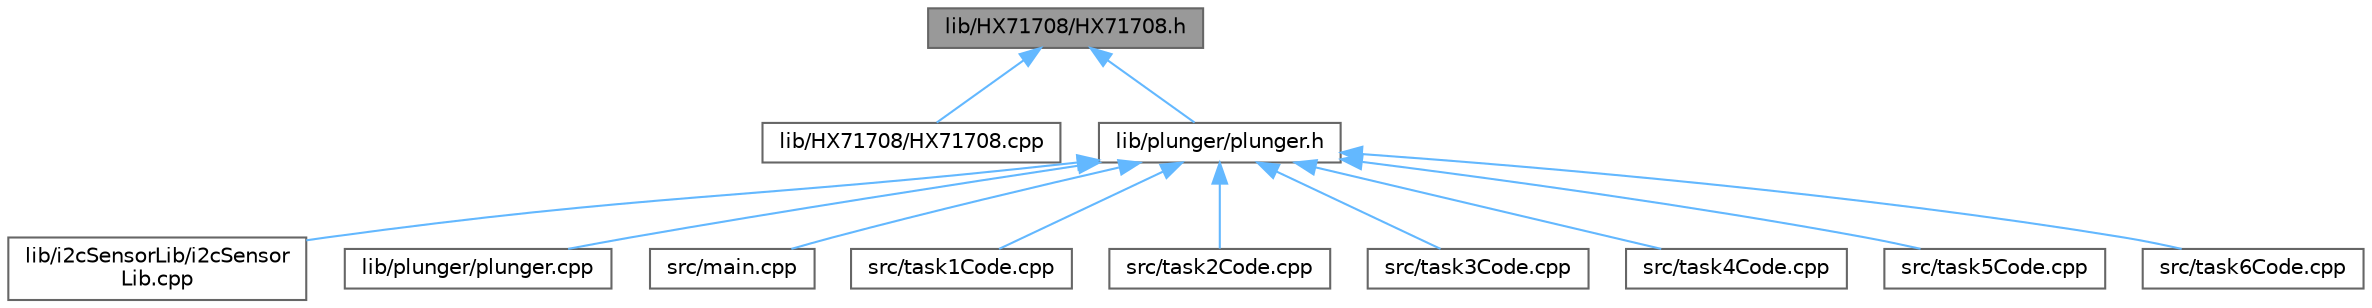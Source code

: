 digraph "lib/HX71708/HX71708.h"
{
 // LATEX_PDF_SIZE
  bgcolor="transparent";
  edge [fontname=Helvetica,fontsize=10,labelfontname=Helvetica,labelfontsize=10];
  node [fontname=Helvetica,fontsize=10,shape=box,height=0.2,width=0.4];
  Node1 [id="Node000001",label="lib/HX71708/HX71708.h",height=0.2,width=0.4,color="gray40", fillcolor="grey60", style="filled", fontcolor="black",tooltip=" "];
  Node1 -> Node2 [id="edge1_Node000001_Node000002",dir="back",color="steelblue1",style="solid",tooltip=" "];
  Node2 [id="Node000002",label="lib/HX71708/HX71708.cpp",height=0.2,width=0.4,color="grey40", fillcolor="white", style="filled",URL="$_h_x71708_8cpp.html",tooltip=" "];
  Node1 -> Node3 [id="edge2_Node000001_Node000003",dir="back",color="steelblue1",style="solid",tooltip=" "];
  Node3 [id="Node000003",label="lib/plunger/plunger.h",height=0.2,width=0.4,color="grey40", fillcolor="white", style="filled",URL="$plunger_8h.html",tooltip="Header file for the ESP32-S3 based Plunger control system."];
  Node3 -> Node4 [id="edge3_Node000003_Node000004",dir="back",color="steelblue1",style="solid",tooltip=" "];
  Node4 [id="Node000004",label="lib/i2cSensorLib/i2cSensor\lLib.cpp",height=0.2,width=0.4,color="grey40", fillcolor="white", style="filled",URL="$i2c_sensor_lib_8cpp.html",tooltip=" "];
  Node3 -> Node5 [id="edge4_Node000003_Node000005",dir="back",color="steelblue1",style="solid",tooltip=" "];
  Node5 [id="Node000005",label="lib/plunger/plunger.cpp",height=0.2,width=0.4,color="grey40", fillcolor="white", style="filled",URL="$plunger_8cpp.html",tooltip=" "];
  Node3 -> Node6 [id="edge5_Node000003_Node000006",dir="back",color="steelblue1",style="solid",tooltip=" "];
  Node6 [id="Node000006",label="src/main.cpp",height=0.2,width=0.4,color="grey40", fillcolor="white", style="filled",URL="$main_8cpp.html",tooltip="Main application file for controlling a homebrew system."];
  Node3 -> Node7 [id="edge6_Node000003_Node000007",dir="back",color="steelblue1",style="solid",tooltip=" "];
  Node7 [id="Node000007",label="src/task1Code.cpp",height=0.2,width=0.4,color="grey40", fillcolor="white", style="filled",URL="$task1_code_8cpp.html",tooltip=" "];
  Node3 -> Node8 [id="edge7_Node000003_Node000008",dir="back",color="steelblue1",style="solid",tooltip=" "];
  Node8 [id="Node000008",label="src/task2Code.cpp",height=0.2,width=0.4,color="grey40", fillcolor="white", style="filled",URL="$task2_code_8cpp.html",tooltip=" "];
  Node3 -> Node9 [id="edge8_Node000003_Node000009",dir="back",color="steelblue1",style="solid",tooltip=" "];
  Node9 [id="Node000009",label="src/task3Code.cpp",height=0.2,width=0.4,color="grey40", fillcolor="white", style="filled",URL="$task3_code_8cpp.html",tooltip=" "];
  Node3 -> Node10 [id="edge9_Node000003_Node000010",dir="back",color="steelblue1",style="solid",tooltip=" "];
  Node10 [id="Node000010",label="src/task4Code.cpp",height=0.2,width=0.4,color="grey40", fillcolor="white", style="filled",URL="$task4_code_8cpp.html",tooltip=" "];
  Node3 -> Node11 [id="edge10_Node000003_Node000011",dir="back",color="steelblue1",style="solid",tooltip=" "];
  Node11 [id="Node000011",label="src/task5Code.cpp",height=0.2,width=0.4,color="grey40", fillcolor="white", style="filled",URL="$task5_code_8cpp.html",tooltip=" "];
  Node3 -> Node12 [id="edge11_Node000003_Node000012",dir="back",color="steelblue1",style="solid",tooltip=" "];
  Node12 [id="Node000012",label="src/task6Code.cpp",height=0.2,width=0.4,color="grey40", fillcolor="white", style="filled",URL="$task6_code_8cpp.html",tooltip=" "];
}
